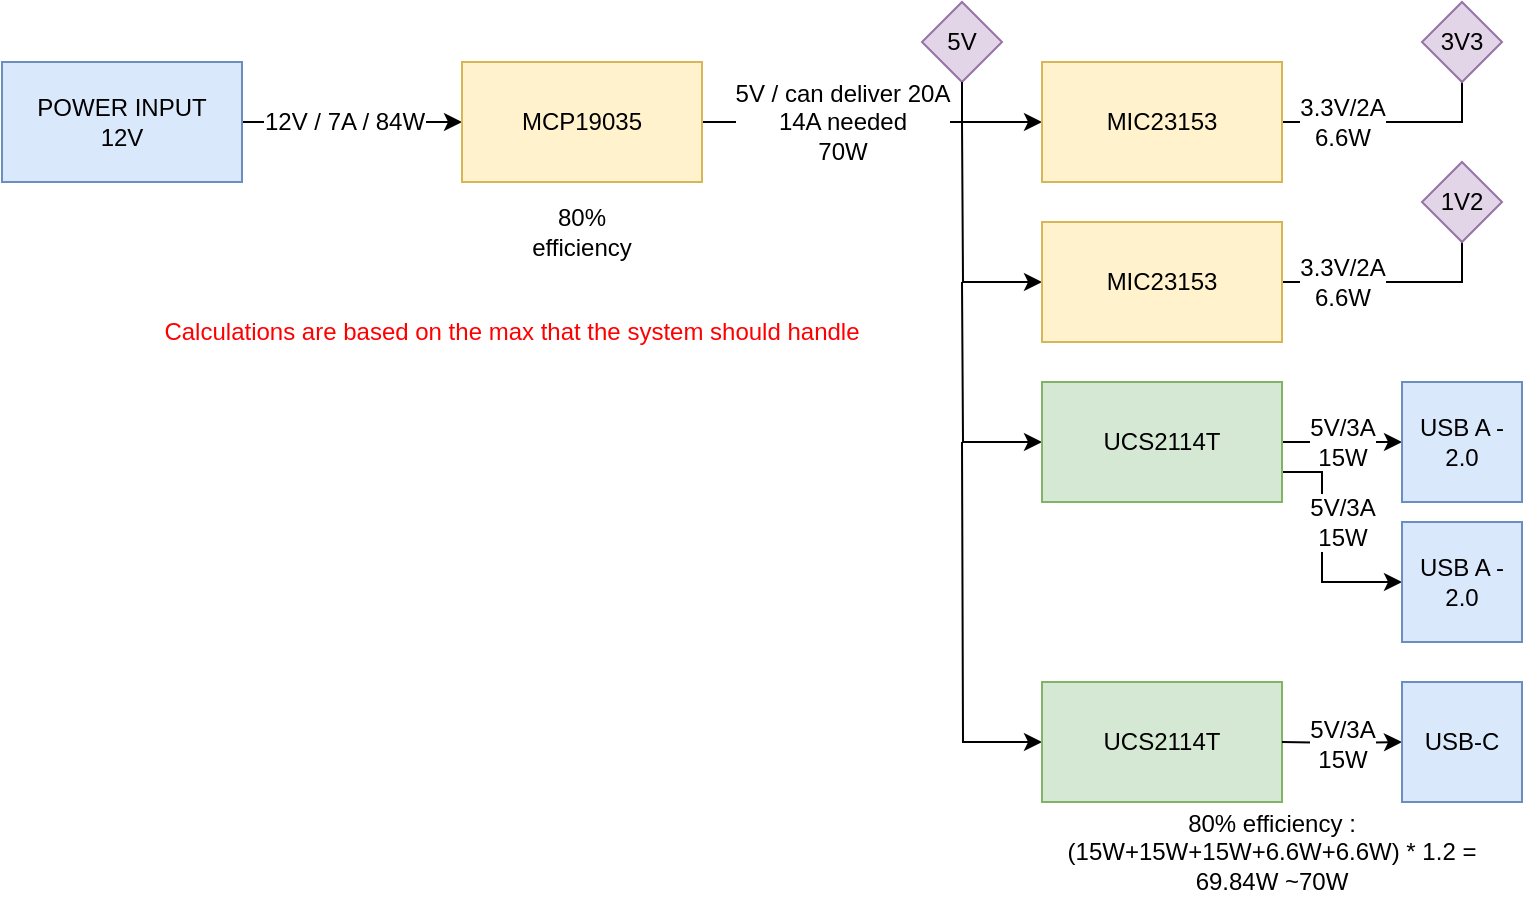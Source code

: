<mxfile version="20.8.16" type="device"><diagram name="Page-1" id="4hJTPiDTfUDa4_Jgz24N"><mxGraphModel dx="1091" dy="637" grid="1" gridSize="10" guides="1" tooltips="1" connect="1" arrows="1" fold="1" page="1" pageScale="1" pageWidth="850" pageHeight="1100" math="0" shadow="0"><root><mxCell id="0"/><mxCell id="1" parent="0"/><mxCell id="rZx7oVqhNOHsLCOLlLaR-1" value="" style="edgeStyle=orthogonalEdgeStyle;rounded=0;orthogonalLoop=1;jettySize=auto;html=1;" edge="1" parent="1" source="KKCaGSV4LNySmUTIcAAj-1" target="KKCaGSV4LNySmUTIcAAj-2"><mxGeometry relative="1" as="geometry"/></mxCell><mxCell id="rZx7oVqhNOHsLCOLlLaR-25" value="12V / 7A / 84W" style="edgeLabel;html=1;align=center;verticalAlign=middle;resizable=0;points=[];fontSize=12;" vertex="1" connectable="0" parent="rZx7oVqhNOHsLCOLlLaR-1"><mxGeometry x="-0.193" relative="1" as="geometry"><mxPoint x="6" as="offset"/></mxGeometry></mxCell><mxCell id="KKCaGSV4LNySmUTIcAAj-1" value="POWER INPUT&lt;br&gt;12V" style="rounded=0;whiteSpace=wrap;html=1;fillColor=#dae8fc;strokeColor=#6c8ebf;" parent="1" vertex="1"><mxGeometry y="30" width="120" height="60" as="geometry"/></mxCell><mxCell id="rZx7oVqhNOHsLCOLlLaR-3" value="" style="edgeStyle=orthogonalEdgeStyle;rounded=0;orthogonalLoop=1;jettySize=auto;html=1;fontSize=12;" edge="1" parent="1" source="KKCaGSV4LNySmUTIcAAj-2" target="KKCaGSV4LNySmUTIcAAj-3"><mxGeometry relative="1" as="geometry"/></mxCell><mxCell id="rZx7oVqhNOHsLCOLlLaR-30" value="5V / can deliver 20A&lt;br&gt;14A needed&lt;br&gt;70W" style="edgeLabel;html=1;align=center;verticalAlign=middle;resizable=0;points=[];fontSize=12;" vertex="1" connectable="0" parent="rZx7oVqhNOHsLCOLlLaR-3"><mxGeometry x="-0.309" y="1" relative="1" as="geometry"><mxPoint x="11" y="1" as="offset"/></mxGeometry></mxCell><mxCell id="KKCaGSV4LNySmUTIcAAj-2" value="MCP19035" style="rounded=0;whiteSpace=wrap;html=1;fillColor=#fff2cc;strokeColor=#d6b656;" parent="1" vertex="1"><mxGeometry x="230" y="30" width="120" height="60" as="geometry"/></mxCell><mxCell id="rZx7oVqhNOHsLCOLlLaR-10" style="edgeStyle=orthogonalEdgeStyle;rounded=0;orthogonalLoop=1;jettySize=auto;html=1;exitX=1;exitY=0.5;exitDx=0;exitDy=0;entryX=0.5;entryY=1;entryDx=0;entryDy=0;fontSize=12;startArrow=none;startFill=0;endArrow=none;endFill=0;" edge="1" parent="1" source="KKCaGSV4LNySmUTIcAAj-3" target="rZx7oVqhNOHsLCOLlLaR-7"><mxGeometry relative="1" as="geometry"/></mxCell><mxCell id="rZx7oVqhNOHsLCOLlLaR-28" value="3.3V/2A&lt;br style=&quot;border-color: var(--border-color);&quot;&gt;6.6W" style="edgeLabel;html=1;align=center;verticalAlign=middle;resizable=0;points=[];fontSize=12;" vertex="1" connectable="0" parent="rZx7oVqhNOHsLCOLlLaR-10"><mxGeometry x="-0.424" y="-2" relative="1" as="geometry"><mxPoint x="-2" y="-2" as="offset"/></mxGeometry></mxCell><mxCell id="KKCaGSV4LNySmUTIcAAj-3" value="MIC23153" style="rounded=0;whiteSpace=wrap;html=1;fillColor=#fff2cc;strokeColor=#d6b656;" parent="1" vertex="1"><mxGeometry x="520" y="30" width="120" height="60" as="geometry"/></mxCell><mxCell id="rZx7oVqhNOHsLCOLlLaR-5" style="edgeStyle=orthogonalEdgeStyle;rounded=0;orthogonalLoop=1;jettySize=auto;html=1;exitX=0;exitY=0.5;exitDx=0;exitDy=0;fontSize=12;startArrow=classic;startFill=1;endArrow=none;endFill=0;" edge="1" parent="1" source="KKCaGSV4LNySmUTIcAAj-4"><mxGeometry relative="1" as="geometry"><mxPoint x="480" y="60" as="targetPoint"/></mxGeometry></mxCell><mxCell id="rZx7oVqhNOHsLCOLlLaR-11" style="edgeStyle=orthogonalEdgeStyle;rounded=0;orthogonalLoop=1;jettySize=auto;html=1;exitX=1;exitY=0.5;exitDx=0;exitDy=0;entryX=0.5;entryY=1;entryDx=0;entryDy=0;fontSize=12;startArrow=none;startFill=0;endArrow=none;endFill=0;" edge="1" parent="1" source="KKCaGSV4LNySmUTIcAAj-4" target="rZx7oVqhNOHsLCOLlLaR-8"><mxGeometry relative="1" as="geometry"/></mxCell><mxCell id="rZx7oVqhNOHsLCOLlLaR-27" value="3.3V/2A&lt;br&gt;6.6W" style="edgeLabel;html=1;align=center;verticalAlign=middle;resizable=0;points=[];fontSize=12;" vertex="1" connectable="0" parent="rZx7oVqhNOHsLCOLlLaR-11"><mxGeometry x="-0.4" relative="1" as="geometry"><mxPoint x="-3" as="offset"/></mxGeometry></mxCell><mxCell id="KKCaGSV4LNySmUTIcAAj-4" value="MIC23153" style="rounded=0;whiteSpace=wrap;html=1;fillColor=#fff2cc;strokeColor=#d6b656;" parent="1" vertex="1"><mxGeometry x="520" y="110" width="120" height="60" as="geometry"/></mxCell><mxCell id="rZx7oVqhNOHsLCOLlLaR-2" value="&lt;font style=&quot;font-size: 12px;&quot;&gt;5V&lt;/font&gt;" style="rhombus;whiteSpace=wrap;html=1;align=center;fillColor=#e1d5e7;strokeColor=#9673a6;" vertex="1" parent="1"><mxGeometry x="460" width="40" height="40" as="geometry"/></mxCell><mxCell id="rZx7oVqhNOHsLCOLlLaR-4" value="" style="endArrow=none;html=1;rounded=0;fontSize=12;entryX=0.5;entryY=1;entryDx=0;entryDy=0;" edge="1" parent="1" target="rZx7oVqhNOHsLCOLlLaR-2"><mxGeometry width="50" height="50" relative="1" as="geometry"><mxPoint x="480" y="60" as="sourcePoint"/><mxPoint x="490" y="-60" as="targetPoint"/></mxGeometry></mxCell><mxCell id="rZx7oVqhNOHsLCOLlLaR-7" value="&lt;font style=&quot;font-size: 12px;&quot;&gt;3V3&lt;/font&gt;" style="rhombus;whiteSpace=wrap;html=1;align=center;fillColor=#e1d5e7;strokeColor=#9673a6;" vertex="1" parent="1"><mxGeometry x="710" width="40" height="40" as="geometry"/></mxCell><mxCell id="rZx7oVqhNOHsLCOLlLaR-8" value="&lt;font style=&quot;font-size: 12px;&quot;&gt;1V2&lt;/font&gt;" style="rhombus;whiteSpace=wrap;html=1;align=center;fillColor=#e1d5e7;strokeColor=#9673a6;" vertex="1" parent="1"><mxGeometry x="710" y="80" width="40" height="40" as="geometry"/></mxCell><mxCell id="rZx7oVqhNOHsLCOLlLaR-15" style="edgeStyle=orthogonalEdgeStyle;rounded=0;orthogonalLoop=1;jettySize=auto;html=1;exitX=1;exitY=0.5;exitDx=0;exitDy=0;entryX=0;entryY=0.5;entryDx=0;entryDy=0;fontSize=12;startArrow=none;startFill=0;endArrow=classic;endFill=1;" edge="1" parent="1" source="rZx7oVqhNOHsLCOLlLaR-13" target="rZx7oVqhNOHsLCOLlLaR-14"><mxGeometry relative="1" as="geometry"/></mxCell><mxCell id="rZx7oVqhNOHsLCOLlLaR-21" value="5V/3A&lt;br&gt;15W" style="edgeLabel;html=1;align=center;verticalAlign=middle;resizable=0;points=[];fontSize=12;" vertex="1" connectable="0" parent="rZx7oVqhNOHsLCOLlLaR-15"><mxGeometry x="-0.31" y="-1" relative="1" as="geometry"><mxPoint x="9" y="-1" as="offset"/></mxGeometry></mxCell><mxCell id="rZx7oVqhNOHsLCOLlLaR-16" style="edgeStyle=orthogonalEdgeStyle;rounded=0;orthogonalLoop=1;jettySize=auto;html=1;exitX=0;exitY=0.5;exitDx=0;exitDy=0;fontSize=12;startArrow=classic;startFill=1;endArrow=none;endFill=0;" edge="1" parent="1" source="rZx7oVqhNOHsLCOLlLaR-13"><mxGeometry relative="1" as="geometry"><mxPoint x="480" y="140" as="targetPoint"/></mxGeometry></mxCell><mxCell id="rZx7oVqhNOHsLCOLlLaR-34" style="edgeStyle=orthogonalEdgeStyle;rounded=0;orthogonalLoop=1;jettySize=auto;html=1;exitX=1;exitY=0.75;exitDx=0;exitDy=0;entryX=0;entryY=0.5;entryDx=0;entryDy=0;fontSize=12;startArrow=none;startFill=0;endArrow=classic;endFill=1;" edge="1" parent="1" source="rZx7oVqhNOHsLCOLlLaR-13" target="rZx7oVqhNOHsLCOLlLaR-33"><mxGeometry relative="1" as="geometry"><Array as="points"><mxPoint x="660" y="235"/><mxPoint x="660" y="290"/></Array></mxGeometry></mxCell><mxCell id="rZx7oVqhNOHsLCOLlLaR-13" value="UCS2114T" style="rounded=0;whiteSpace=wrap;html=1;fillColor=#d5e8d4;strokeColor=#82b366;" vertex="1" parent="1"><mxGeometry x="520" y="190" width="120" height="60" as="geometry"/></mxCell><mxCell id="rZx7oVqhNOHsLCOLlLaR-14" value="USB A - 2.0" style="rounded=0;whiteSpace=wrap;html=1;fontSize=12;fillColor=#dae8fc;strokeColor=#6c8ebf;" vertex="1" parent="1"><mxGeometry x="700" y="190" width="60" height="60" as="geometry"/></mxCell><mxCell id="rZx7oVqhNOHsLCOLlLaR-18" style="edgeStyle=orthogonalEdgeStyle;rounded=0;orthogonalLoop=1;jettySize=auto;html=1;exitX=0;exitY=0.5;exitDx=0;exitDy=0;fontSize=12;startArrow=classic;startFill=1;endArrow=none;endFill=0;" edge="1" parent="1" source="rZx7oVqhNOHsLCOLlLaR-19"><mxGeometry relative="1" as="geometry"><mxPoint x="480" y="220" as="targetPoint"/></mxGeometry></mxCell><mxCell id="rZx7oVqhNOHsLCOLlLaR-19" value="UCS2114T" style="rounded=0;whiteSpace=wrap;html=1;fillColor=#d5e8d4;strokeColor=#82b366;" vertex="1" parent="1"><mxGeometry x="520" y="340" width="120" height="60" as="geometry"/></mxCell><mxCell id="rZx7oVqhNOHsLCOLlLaR-22" style="edgeStyle=orthogonalEdgeStyle;rounded=0;orthogonalLoop=1;jettySize=auto;html=1;exitX=1;exitY=0.5;exitDx=0;exitDy=0;entryX=0;entryY=0.5;entryDx=0;entryDy=0;fontSize=12;startArrow=none;startFill=0;endArrow=classic;endFill=1;" edge="1" parent="1" target="rZx7oVqhNOHsLCOLlLaR-24"><mxGeometry relative="1" as="geometry"><mxPoint x="640" y="370" as="sourcePoint"/></mxGeometry></mxCell><mxCell id="rZx7oVqhNOHsLCOLlLaR-23" value="5V/3A&lt;br&gt;15W" style="edgeLabel;html=1;align=center;verticalAlign=middle;resizable=0;points=[];fontSize=12;" vertex="1" connectable="0" parent="rZx7oVqhNOHsLCOLlLaR-22"><mxGeometry x="-0.31" y="-1" relative="1" as="geometry"><mxPoint x="9" y="-1" as="offset"/></mxGeometry></mxCell><mxCell id="rZx7oVqhNOHsLCOLlLaR-24" value="USB-C" style="rounded=0;whiteSpace=wrap;html=1;fontSize=12;fillColor=#dae8fc;strokeColor=#6c8ebf;" vertex="1" parent="1"><mxGeometry x="700" y="340" width="60" height="60" as="geometry"/></mxCell><mxCell id="rZx7oVqhNOHsLCOLlLaR-29" value="80% efficiency : (15W+15W+15W+6.6W+6.6W) * 1.2 = 69.84W ~70W" style="text;html=1;strokeColor=none;fillColor=none;align=center;verticalAlign=middle;whiteSpace=wrap;rounded=0;fontSize=12;" vertex="1" parent="1"><mxGeometry x="510" y="410" width="250" height="30" as="geometry"/></mxCell><mxCell id="rZx7oVqhNOHsLCOLlLaR-32" value="80% efficiency" style="text;html=1;strokeColor=none;fillColor=none;align=center;verticalAlign=middle;whiteSpace=wrap;rounded=0;fontSize=12;" vertex="1" parent="1"><mxGeometry x="260" y="100" width="60" height="30" as="geometry"/></mxCell><mxCell id="rZx7oVqhNOHsLCOLlLaR-33" value="USB A - 2.0" style="rounded=0;whiteSpace=wrap;html=1;fontSize=12;fillColor=#dae8fc;strokeColor=#6c8ebf;" vertex="1" parent="1"><mxGeometry x="700" y="260" width="60" height="60" as="geometry"/></mxCell><mxCell id="rZx7oVqhNOHsLCOLlLaR-35" value="5V/3A&lt;br&gt;15W" style="edgeLabel;html=1;align=center;verticalAlign=middle;resizable=0;points=[];fontSize=12;" vertex="1" connectable="0" parent="1"><mxGeometry x="669.996" y="260" as="geometry"/></mxCell><mxCell id="rZx7oVqhNOHsLCOLlLaR-36" value="&lt;font color=&quot;#ff0000&quot;&gt;Calculations are based on the max that the system should handle&lt;/font&gt;" style="text;html=1;strokeColor=none;fillColor=none;align=center;verticalAlign=middle;whiteSpace=wrap;rounded=0;fontSize=12;" vertex="1" parent="1"><mxGeometry x="80" y="150" width="350" height="30" as="geometry"/></mxCell></root></mxGraphModel></diagram></mxfile>